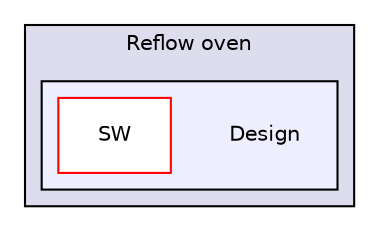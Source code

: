 digraph "C:/Users/EDU_OBOS_5057/Documents/Reflow oven/Design" {
  compound=true
  node [ fontsize="10", fontname="Helvetica"];
  edge [ labelfontsize="10", labelfontname="Helvetica"];
  subgraph clusterdir_163ee0286806ad55d98a3407bd663cea {
    graph [ bgcolor="#ddddee", pencolor="black", label="Reflow oven" fontname="Helvetica", fontsize="10", URL="dir_163ee0286806ad55d98a3407bd663cea.html"]
  subgraph clusterdir_5f09ffc654cb74a36b76a99b4e5ca3e7 {
    graph [ bgcolor="#eeeeff", pencolor="black", label="" URL="dir_5f09ffc654cb74a36b76a99b4e5ca3e7.html"];
    dir_5f09ffc654cb74a36b76a99b4e5ca3e7 [shape=plaintext label="Design"];
  dir_b35860c835ebf4efaf371ebd7d0fb965 [shape=box label="SW" fillcolor="white" style="filled" color="red" URL="dir_b35860c835ebf4efaf371ebd7d0fb965.html"];
  }
  }
}
